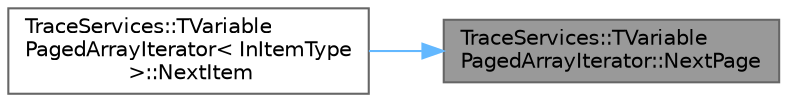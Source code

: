 digraph "TraceServices::TVariablePagedArrayIterator::NextPage"
{
 // INTERACTIVE_SVG=YES
 // LATEX_PDF_SIZE
  bgcolor="transparent";
  edge [fontname=Helvetica,fontsize=10,labelfontname=Helvetica,labelfontsize=10];
  node [fontname=Helvetica,fontsize=10,shape=box,height=0.2,width=0.4];
  rankdir="RL";
  Node1 [id="Node000001",label="TraceServices::TVariable\lPagedArrayIterator::NextPage",height=0.2,width=0.4,color="gray40", fillcolor="grey60", style="filled", fontcolor="black",tooltip=" "];
  Node1 -> Node2 [id="edge1_Node000001_Node000002",dir="back",color="steelblue1",style="solid",tooltip=" "];
  Node2 [id="Node000002",label="TraceServices::TVariable\lPagedArrayIterator\< InItemType\l \>::NextItem",height=0.2,width=0.4,color="grey40", fillcolor="white", style="filled",URL="$de/d77/classTraceServices_1_1TVariablePagedArrayIterator.html#a111a2244076336f32e3589ef8b714fe2",tooltip=" "];
}
